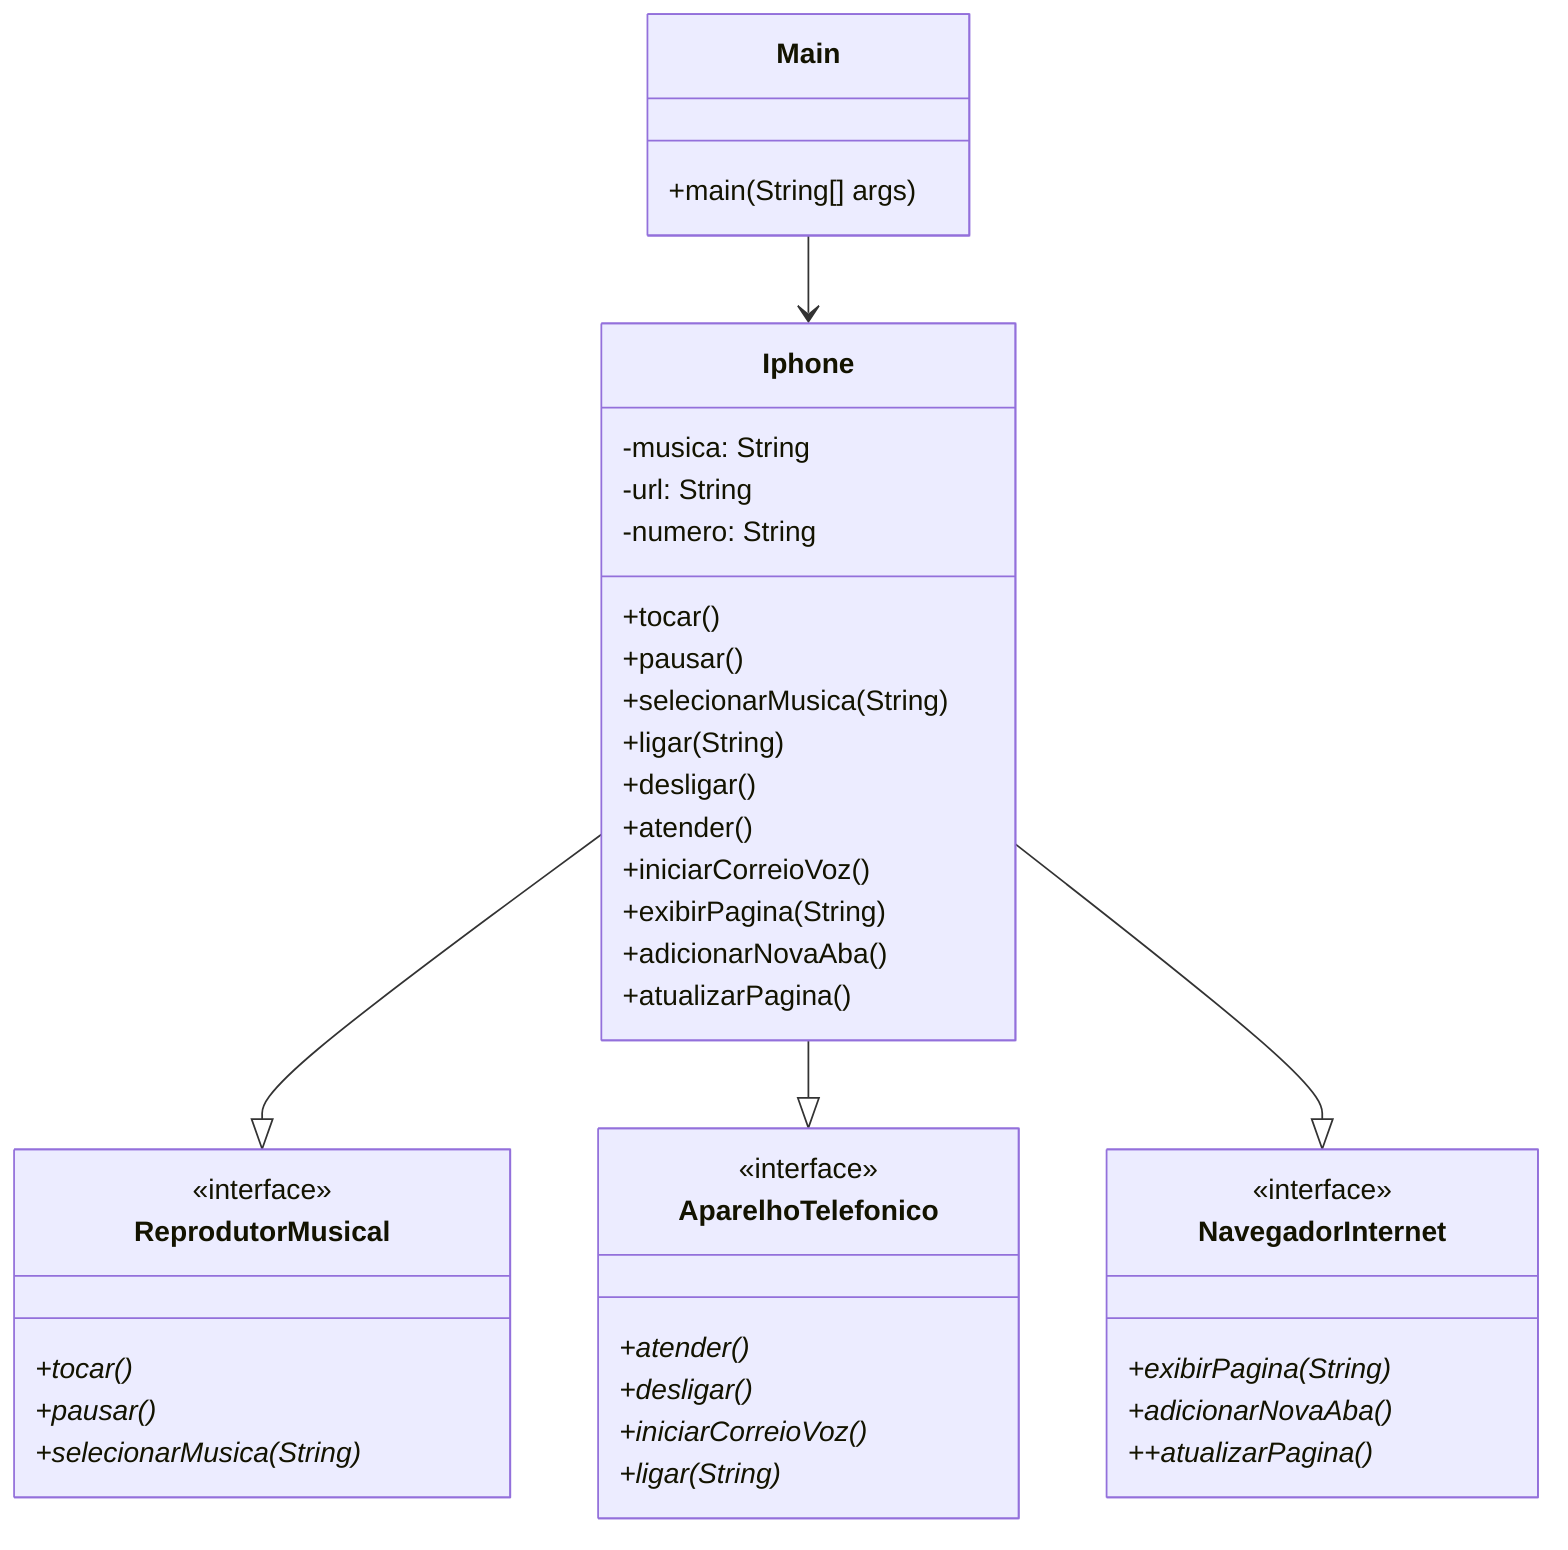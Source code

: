 classDiagram
    direction TB

    %% Classes
    class Iphone {
        -musica: String
        -url: String
        -numero: String
        +tocar()
        +pausar()
        +selecionarMusica(String)
        +ligar(String)
        +desligar()
        +atender()
        +iniciarCorreioVoz()
        +exibirPagina(String)
        +adicionarNovaAba()
        +atualizarPagina()
    }

    class Main {
        +main(String[] args)
    }

    %% Interfaces
    class ReprodutorMusical{
        <<interface>>
        +tocar()*
        +pausar()*
        +selecionarMusica(String)*
    }

    class AparelhoTelefonico {
        <<interface>>
        +atender()*
        +desligar()*
        +iniciarCorreioVoz()*
        +ligar(String)*
    }

    class NavegadorInternet {
        <<interface>>
        +exibirPagina(String)*
        +adicionarNovaAba()*
        ++atualizarPagina()*
    }

    %% Relacionamentos
    Iphone --|> ReprodutorMusical
    Iphone --|> AparelhoTelefonico
    Iphone --|> NavegadorInternet
    Main --> Iphone